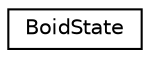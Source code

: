 digraph G
{
  edge [fontname="Helvetica",fontsize="10",labelfontname="Helvetica",labelfontsize="10"];
  node [fontname="Helvetica",fontsize="10",shape=record];
  rankdir=LR;
  Node1 [label="BoidState",height=0.2,width=0.4,color="black", fillcolor="white", style="filled",URL="$db/dfa/structBoidState.html"];
}
